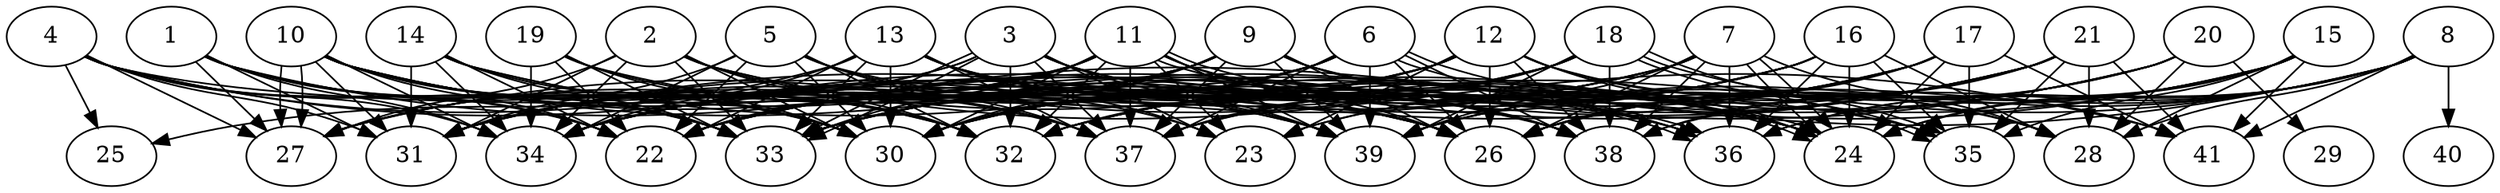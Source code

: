 // DAG (tier=3-complex, mode=data, n=41, ccr=0.540, fat=0.803, density=0.765, regular=0.207, jump=0.329, mindata=4194304, maxdata=33554432)
// DAG automatically generated by daggen at Sun Aug 24 16:33:35 2025
// /home/ermia/Project/Environments/daggen/bin/daggen --dot --ccr 0.540 --fat 0.803 --regular 0.207 --density 0.765 --jump 0.329 --mindata 4194304 --maxdata 33554432 -n 41 
digraph G {
  1 [size="14372740309980475392", alpha="0.06", expect_size="7186370154990237696"]
  1 -> 22 [size ="6569154626715648"]
  1 -> 27 [size ="6569154626715648"]
  1 -> 30 [size ="6569154626715648"]
  1 -> 31 [size ="6569154626715648"]
  1 -> 32 [size ="6569154626715648"]
  1 -> 33 [size ="6569154626715648"]
  1 -> 34 [size ="6569154626715648"]
  1 -> 38 [size ="6569154626715648"]
  2 [size="172615571720348704", alpha="0.01", expect_size="86307785860174352"]
  2 -> 24 [size ="3619482891190272"]
  2 -> 27 [size ="3619482891190272"]
  2 -> 30 [size ="3619482891190272"]
  2 -> 31 [size ="3619482891190272"]
  2 -> 32 [size ="3619482891190272"]
  2 -> 33 [size ="3619482891190272"]
  2 -> 34 [size ="3619482891190272"]
  2 -> 37 [size ="3619482891190272"]
  2 -> 41 [size ="3619482891190272"]
  3 [size="24439899047220740096000", alpha="0.03", expect_size="12219949523610370048000"]
  3 -> 23 [size ="6737357491404800"]
  3 -> 27 [size ="6737357491404800"]
  3 -> 31 [size ="6737357491404800"]
  3 -> 32 [size ="6737357491404800"]
  3 -> 33 [size ="6737357491404800"]
  3 -> 33 [size ="6737357491404800"]
  3 -> 36 [size ="6737357491404800"]
  3 -> 37 [size ="6737357491404800"]
  3 -> 38 [size ="6737357491404800"]
  3 -> 39 [size ="6737357491404800"]
  4 [size="154399206932538720256", alpha="0.13", expect_size="77199603466269360128"]
  4 -> 22 [size ="230243138797568"]
  4 -> 25 [size ="230243138797568"]
  4 -> 26 [size ="230243138797568"]
  4 -> 27 [size ="230243138797568"]
  4 -> 31 [size ="230243138797568"]
  4 -> 33 [size ="230243138797568"]
  4 -> 34 [size ="230243138797568"]
  4 -> 35 [size ="230243138797568"]
  4 -> 39 [size ="230243138797568"]
  5 [size="51414436632254504", alpha="0.12", expect_size="25707218316127252"]
  5 -> 22 [size ="2841282061795328"]
  5 -> 23 [size ="2841282061795328"]
  5 -> 24 [size ="2841282061795328"]
  5 -> 30 [size ="2841282061795328"]
  5 -> 31 [size ="2841282061795328"]
  5 -> 32 [size ="2841282061795328"]
  5 -> 34 [size ="2841282061795328"]
  5 -> 37 [size ="2841282061795328"]
  6 [size="22970614251597049856", alpha="0.06", expect_size="11485307125798524928"]
  6 -> 22 [size ="8811461790924800"]
  6 -> 24 [size ="8811461790924800"]
  6 -> 24 [size ="8811461790924800"]
  6 -> 26 [size ="8811461790924800"]
  6 -> 30 [size ="8811461790924800"]
  6 -> 31 [size ="8811461790924800"]
  6 -> 34 [size ="8811461790924800"]
  6 -> 37 [size ="8811461790924800"]
  6 -> 38 [size ="8811461790924800"]
  6 -> 39 [size ="8811461790924800"]
  7 [size="164565597565177408", alpha="0.11", expect_size="82282798782588704"]
  7 -> 24 [size ="3095276235522048"]
  7 -> 24 [size ="3095276235522048"]
  7 -> 26 [size ="3095276235522048"]
  7 -> 28 [size ="3095276235522048"]
  7 -> 30 [size ="3095276235522048"]
  7 -> 31 [size ="3095276235522048"]
  7 -> 33 [size ="3095276235522048"]
  7 -> 34 [size ="3095276235522048"]
  7 -> 36 [size ="3095276235522048"]
  7 -> 38 [size ="3095276235522048"]
  7 -> 39 [size ="3095276235522048"]
  8 [size="8399376290519684481024", alpha="0.08", expect_size="4199688145259842240512"]
  8 -> 22 [size ="3305633331806208"]
  8 -> 24 [size ="3305633331806208"]
  8 -> 26 [size ="3305633331806208"]
  8 -> 28 [size ="3305633331806208"]
  8 -> 36 [size ="3305633331806208"]
  8 -> 37 [size ="3305633331806208"]
  8 -> 38 [size ="3305633331806208"]
  8 -> 39 [size ="3305633331806208"]
  8 -> 40 [size ="3305633331806208"]
  8 -> 41 [size ="3305633331806208"]
  9 [size="367504808971599872000", alpha="0.14", expect_size="183752404485799936000"]
  9 -> 22 [size ="410454799155200"]
  9 -> 24 [size ="410454799155200"]
  9 -> 26 [size ="410454799155200"]
  9 -> 27 [size ="410454799155200"]
  9 -> 28 [size ="410454799155200"]
  9 -> 30 [size ="410454799155200"]
  9 -> 31 [size ="410454799155200"]
  9 -> 34 [size ="410454799155200"]
  9 -> 36 [size ="410454799155200"]
  9 -> 37 [size ="410454799155200"]
  9 -> 39 [size ="410454799155200"]
  10 [size="2441736355453421568", alpha="0.03", expect_size="1220868177726710784"]
  10 -> 22 [size ="1267255945986048"]
  10 -> 26 [size ="1267255945986048"]
  10 -> 27 [size ="1267255945986048"]
  10 -> 27 [size ="1267255945986048"]
  10 -> 30 [size ="1267255945986048"]
  10 -> 31 [size ="1267255945986048"]
  10 -> 32 [size ="1267255945986048"]
  10 -> 33 [size ="1267255945986048"]
  10 -> 34 [size ="1267255945986048"]
  10 -> 36 [size ="1267255945986048"]
  10 -> 37 [size ="1267255945986048"]
  10 -> 39 [size ="1267255945986048"]
  11 [size="983009148444606464000", alpha="0.05", expect_size="491504574222303232000"]
  11 -> 22 [size ="790912355532800"]
  11 -> 23 [size ="790912355532800"]
  11 -> 26 [size ="790912355532800"]
  11 -> 27 [size ="790912355532800"]
  11 -> 30 [size ="790912355532800"]
  11 -> 31 [size ="790912355532800"]
  11 -> 32 [size ="790912355532800"]
  11 -> 33 [size ="790912355532800"]
  11 -> 36 [size ="790912355532800"]
  11 -> 36 [size ="790912355532800"]
  11 -> 37 [size ="790912355532800"]
  11 -> 38 [size ="790912355532800"]
  11 -> 39 [size ="790912355532800"]
  12 [size="73193885910861568", alpha="0.10", expect_size="36596942955430784"]
  12 -> 22 [size ="142599029522432"]
  12 -> 23 [size ="142599029522432"]
  12 -> 24 [size ="142599029522432"]
  12 -> 26 [size ="142599029522432"]
  12 -> 28 [size ="142599029522432"]
  12 -> 30 [size ="142599029522432"]
  12 -> 31 [size ="142599029522432"]
  12 -> 33 [size ="142599029522432"]
  12 -> 34 [size ="142599029522432"]
  12 -> 35 [size ="142599029522432"]
  12 -> 38 [size ="142599029522432"]
  13 [size="1484015652889801261056", alpha="0.05", expect_size="742007826444900630528"]
  13 -> 22 [size ="1040836007559168"]
  13 -> 23 [size ="1040836007559168"]
  13 -> 25 [size ="1040836007559168"]
  13 -> 26 [size ="1040836007559168"]
  13 -> 30 [size ="1040836007559168"]
  13 -> 33 [size ="1040836007559168"]
  13 -> 34 [size ="1040836007559168"]
  13 -> 37 [size ="1040836007559168"]
  13 -> 38 [size ="1040836007559168"]
  13 -> 39 [size ="1040836007559168"]
  14 [size="19772294308173375864832", alpha="0.06", expect_size="9886147154086687932416"]
  14 -> 22 [size ="5849625072238592"]
  14 -> 24 [size ="5849625072238592"]
  14 -> 26 [size ="5849625072238592"]
  14 -> 30 [size ="5849625072238592"]
  14 -> 31 [size ="5849625072238592"]
  14 -> 33 [size ="5849625072238592"]
  14 -> 34 [size ="5849625072238592"]
  15 [size="1182578893048912128", alpha="0.15", expect_size="591289446524456064"]
  15 -> 24 [size ="839532022857728"]
  15 -> 26 [size ="839532022857728"]
  15 -> 28 [size ="839532022857728"]
  15 -> 32 [size ="839532022857728"]
  15 -> 33 [size ="839532022857728"]
  15 -> 35 [size ="839532022857728"]
  15 -> 36 [size ="839532022857728"]
  15 -> 39 [size ="839532022857728"]
  15 -> 41 [size ="839532022857728"]
  16 [size="3856950263030418432", alpha="0.19", expect_size="1928475131515209216"]
  16 -> 24 [size ="6833265126146048"]
  16 -> 28 [size ="6833265126146048"]
  16 -> 30 [size ="6833265126146048"]
  16 -> 32 [size ="6833265126146048"]
  16 -> 33 [size ="6833265126146048"]
  16 -> 34 [size ="6833265126146048"]
  16 -> 35 [size ="6833265126146048"]
  16 -> 36 [size ="6833265126146048"]
  16 -> 37 [size ="6833265126146048"]
  17 [size="12021428102323727499264", alpha="0.18", expect_size="6010714051161863749632"]
  17 -> 23 [size ="4198176525385728"]
  17 -> 24 [size ="4198176525385728"]
  17 -> 26 [size ="4198176525385728"]
  17 -> 30 [size ="4198176525385728"]
  17 -> 31 [size ="4198176525385728"]
  17 -> 32 [size ="4198176525385728"]
  17 -> 35 [size ="4198176525385728"]
  17 -> 41 [size ="4198176525385728"]
  18 [size="63897310869049272", alpha="0.12", expect_size="31948655434524636"]
  18 -> 27 [size ="2250975255461888"]
  18 -> 30 [size ="2250975255461888"]
  18 -> 32 [size ="2250975255461888"]
  18 -> 33 [size ="2250975255461888"]
  18 -> 34 [size ="2250975255461888"]
  18 -> 35 [size ="2250975255461888"]
  18 -> 35 [size ="2250975255461888"]
  18 -> 37 [size ="2250975255461888"]
  18 -> 38 [size ="2250975255461888"]
  18 -> 39 [size ="2250975255461888"]
  18 -> 41 [size ="2250975255461888"]
  19 [size="4612876910601116672", alpha="0.12", expect_size="2306438455300558336"]
  19 -> 22 [size ="3667033547866112"]
  19 -> 26 [size ="3667033547866112"]
  19 -> 30 [size ="3667033547866112"]
  19 -> 32 [size ="3667033547866112"]
  19 -> 33 [size ="3667033547866112"]
  19 -> 34 [size ="3667033547866112"]
  20 [size="93262931616720416", alpha="0.13", expect_size="46631465808360208"]
  20 -> 22 [size ="1912179871711232"]
  20 -> 26 [size ="1912179871711232"]
  20 -> 28 [size ="1912179871711232"]
  20 -> 29 [size ="1912179871711232"]
  20 -> 30 [size ="1912179871711232"]
  20 -> 32 [size ="1912179871711232"]
  20 -> 39 [size ="1912179871711232"]
  21 [size="4546774781504155136", alpha="0.10", expect_size="2273387390752077568"]
  21 -> 22 [size ="5104139881152512"]
  21 -> 23 [size ="5104139881152512"]
  21 -> 26 [size ="5104139881152512"]
  21 -> 28 [size ="5104139881152512"]
  21 -> 33 [size ="5104139881152512"]
  21 -> 34 [size ="5104139881152512"]
  21 -> 35 [size ="5104139881152512"]
  21 -> 37 [size ="5104139881152512"]
  21 -> 38 [size ="5104139881152512"]
  21 -> 41 [size ="5104139881152512"]
  22 [size="9562513688695876354048", alpha="0.16", expect_size="4781256844347938177024"]
  23 [size="260994843044605312", alpha="0.13", expect_size="130497421522302656"]
  24 [size="11730911877046386688", alpha="0.07", expect_size="5865455938523193344"]
  25 [size="7432447287095919116288", alpha="0.19", expect_size="3716223643547959558144"]
  26 [size="4725311014316913664", alpha="0.03", expect_size="2362655507158456832"]
  27 [size="142716194217811296", alpha="0.01", expect_size="71358097108905648"]
  28 [size="35478967578337744", alpha="0.18", expect_size="17739483789168872"]
  29 [size="7025534084942645", alpha="0.12", expect_size="3512767042471322"]
  30 [size="6788895111783631872", alpha="0.14", expect_size="3394447555891815936"]
  31 [size="19817994725181849600", alpha="0.11", expect_size="9908997362590924800"]
  32 [size="10762336546624943161344", alpha="0.03", expect_size="5381168273312471580672"]
  33 [size="369399431217526341632", alpha="0.14", expect_size="184699715608763170816"]
  34 [size="146781190838496992", alpha="0.04", expect_size="73390595419248496"]
  35 [size="15657667814529882", alpha="0.05", expect_size="7828833907264941"]
  36 [size="139353459823977344", alpha="0.09", expect_size="69676729911988672"]
  37 [size="5212242934809369772032", alpha="0.07", expect_size="2606121467404684886016"]
  38 [size="157827345357367744", alpha="0.11", expect_size="78913672678683872"]
  39 [size="3628229050080883113984", alpha="0.20", expect_size="1814114525040441556992"]
  40 [size="8416121586087981", alpha="0.07", expect_size="4208060793043990"]
  41 [size="17728513289654826", alpha="0.15", expect_size="8864256644827413"]
}